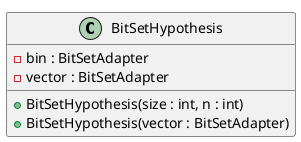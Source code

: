 @startuml BitSetHypothesis
!pragma layout smetana

class BitSetHypothesis {
    - bin : BitSetAdapter
    - vector : BitSetAdapter
    + BitSetHypothesis(size : int, n : int)
    + BitSetHypothesis(vector : BitSetAdapter)
}

@enduml